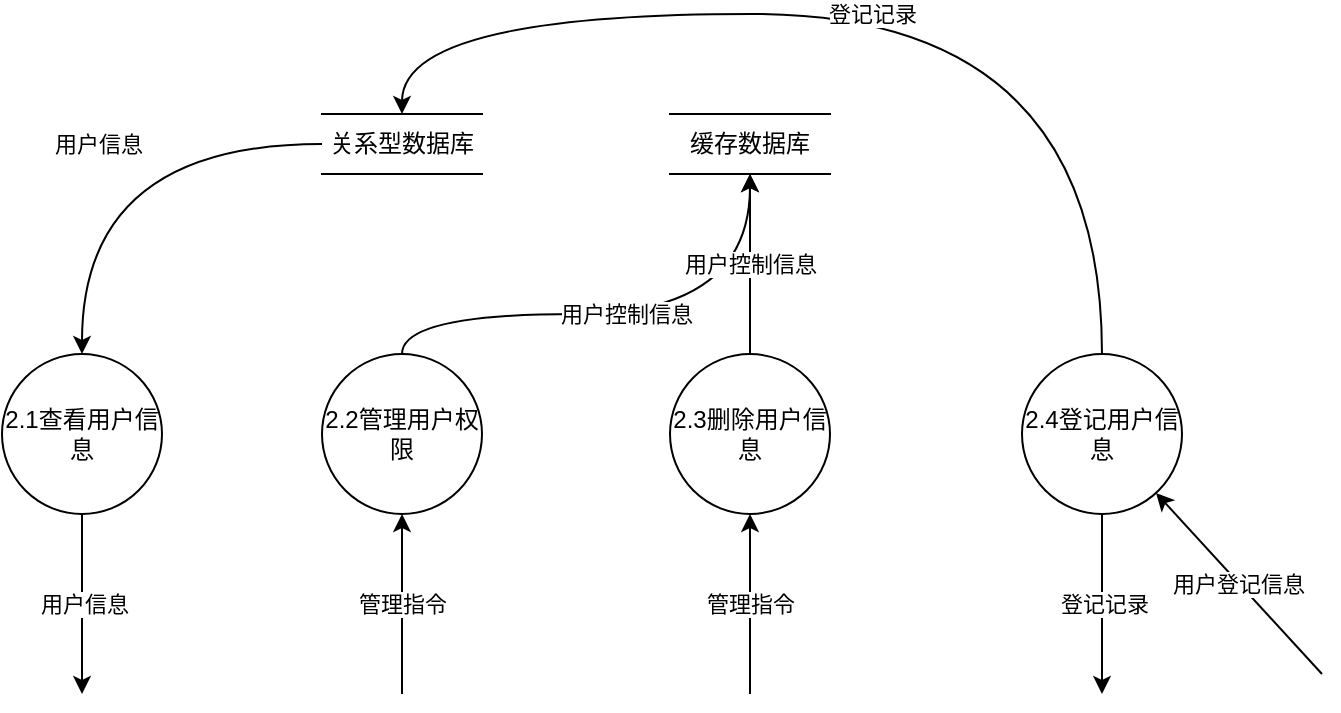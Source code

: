 <mxfile version="14.4.3" type="device"><diagram id="IDKtUmNc9Qw_EAWHFrMI" name="第 1 页"><mxGraphModel dx="524" dy="885" grid="1" gridSize="10" guides="1" tooltips="1" connect="1" arrows="1" fold="1" page="1" pageScale="1" pageWidth="827" pageHeight="1169" math="0" shadow="0"><root><mxCell id="0"/><mxCell id="1" parent="0"/><mxCell id="qHdTYDFi41bXSWj76ljm-9" value="用户信息" style="edgeStyle=orthogonalEdgeStyle;rounded=0;orthogonalLoop=1;jettySize=auto;html=1;" edge="1" parent="1" source="qHdTYDFi41bXSWj76ljm-2"><mxGeometry relative="1" as="geometry"><mxPoint x="120" y="400" as="targetPoint"/></mxGeometry></mxCell><mxCell id="qHdTYDFi41bXSWj76ljm-2" value="2.1查看用户信息" style="ellipse;whiteSpace=wrap;html=1;aspect=fixed;" vertex="1" parent="1"><mxGeometry x="80" y="230" width="80" height="80" as="geometry"/></mxCell><mxCell id="qHdTYDFi41bXSWj76ljm-15" value="用户控制信息" style="edgeStyle=orthogonalEdgeStyle;curved=1;rounded=0;orthogonalLoop=1;jettySize=auto;html=1;" edge="1" parent="1" source="qHdTYDFi41bXSWj76ljm-3" target="qHdTYDFi41bXSWj76ljm-7"><mxGeometry relative="1" as="geometry"><Array as="points"><mxPoint x="280" y="210"/><mxPoint x="454" y="210"/></Array></mxGeometry></mxCell><mxCell id="qHdTYDFi41bXSWj76ljm-3" value="2.2管理用户权限" style="ellipse;whiteSpace=wrap;html=1;aspect=fixed;" vertex="1" parent="1"><mxGeometry x="240" y="230" width="80" height="80" as="geometry"/></mxCell><mxCell id="qHdTYDFi41bXSWj76ljm-16" value="用户控制信息" style="edgeStyle=orthogonalEdgeStyle;curved=1;rounded=0;orthogonalLoop=1;jettySize=auto;html=1;" edge="1" parent="1" source="qHdTYDFi41bXSWj76ljm-4" target="qHdTYDFi41bXSWj76ljm-7"><mxGeometry relative="1" as="geometry"/></mxCell><mxCell id="qHdTYDFi41bXSWj76ljm-4" value="2.3删除用户信息" style="ellipse;whiteSpace=wrap;html=1;aspect=fixed;" vertex="1" parent="1"><mxGeometry x="414" y="230" width="80" height="80" as="geometry"/></mxCell><mxCell id="qHdTYDFi41bXSWj76ljm-11" value="登记记录" style="edgeStyle=orthogonalEdgeStyle;curved=1;rounded=0;orthogonalLoop=1;jettySize=auto;html=1;" edge="1" parent="1" source="qHdTYDFi41bXSWj76ljm-5"><mxGeometry relative="1" as="geometry"><mxPoint x="630" y="400" as="targetPoint"/></mxGeometry></mxCell><mxCell id="qHdTYDFi41bXSWj76ljm-17" value="登记记录" style="edgeStyle=orthogonalEdgeStyle;curved=1;rounded=0;orthogonalLoop=1;jettySize=auto;html=1;entryX=0.5;entryY=0;entryDx=0;entryDy=0;" edge="1" parent="1" source="qHdTYDFi41bXSWj76ljm-5" target="qHdTYDFi41bXSWj76ljm-6"><mxGeometry relative="1" as="geometry"><Array as="points"><mxPoint x="630" y="60"/><mxPoint x="280" y="60"/></Array></mxGeometry></mxCell><mxCell id="qHdTYDFi41bXSWj76ljm-5" value="2.4登记用户信息" style="ellipse;whiteSpace=wrap;html=1;aspect=fixed;" vertex="1" parent="1"><mxGeometry x="590" y="230" width="80" height="80" as="geometry"/></mxCell><mxCell id="qHdTYDFi41bXSWj76ljm-10" value="用户信息" style="edgeStyle=orthogonalEdgeStyle;rounded=0;orthogonalLoop=1;jettySize=auto;html=1;curved=1;" edge="1" parent="1" source="qHdTYDFi41bXSWj76ljm-6" target="qHdTYDFi41bXSWj76ljm-2"><mxGeometry relative="1" as="geometry"/></mxCell><mxCell id="qHdTYDFi41bXSWj76ljm-6" value="关系型数据库" style="shape=partialRectangle;whiteSpace=wrap;html=1;left=0;right=0;fillColor=none;" vertex="1" parent="1"><mxGeometry x="240" y="110" width="80" height="30" as="geometry"/></mxCell><mxCell id="qHdTYDFi41bXSWj76ljm-7" value="缓存数据库" style="shape=partialRectangle;whiteSpace=wrap;html=1;left=0;right=0;fillColor=none;" vertex="1" parent="1"><mxGeometry x="414" y="110" width="80" height="30" as="geometry"/></mxCell><mxCell id="qHdTYDFi41bXSWj76ljm-13" value="管理指令" style="endArrow=classic;html=1;" edge="1" parent="1" target="qHdTYDFi41bXSWj76ljm-3"><mxGeometry width="50" height="50" relative="1" as="geometry"><mxPoint x="280" y="400" as="sourcePoint"/><mxPoint x="380" y="140" as="targetPoint"/></mxGeometry></mxCell><mxCell id="qHdTYDFi41bXSWj76ljm-14" value="用户登记信息" style="endArrow=classic;html=1;" edge="1" parent="1" target="qHdTYDFi41bXSWj76ljm-5"><mxGeometry width="50" height="50" relative="1" as="geometry"><mxPoint x="740" y="390" as="sourcePoint"/><mxPoint x="750" y="370" as="targetPoint"/></mxGeometry></mxCell><mxCell id="qHdTYDFi41bXSWj76ljm-19" value="管理指令" style="endArrow=classic;html=1;" edge="1" parent="1" target="qHdTYDFi41bXSWj76ljm-4"><mxGeometry width="50" height="50" relative="1" as="geometry"><mxPoint x="454" y="400" as="sourcePoint"/><mxPoint x="290" y="320" as="targetPoint"/></mxGeometry></mxCell></root></mxGraphModel></diagram></mxfile>